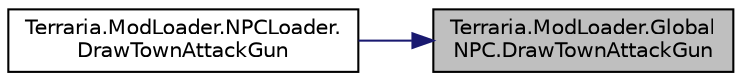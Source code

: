 digraph "Terraria.ModLoader.GlobalNPC.DrawTownAttackGun"
{
 // LATEX_PDF_SIZE
  edge [fontname="Helvetica",fontsize="10",labelfontname="Helvetica",labelfontsize="10"];
  node [fontname="Helvetica",fontsize="10",shape=record];
  rankdir="RL";
  Node1 [label="Terraria.ModLoader.Global\lNPC.DrawTownAttackGun",height=0.2,width=0.4,color="black", fillcolor="grey75", style="filled", fontcolor="black",tooltip="Allows you to customize how a town NPC's weapon is drawn when the NPC is shooting (the NPC must have ..."];
  Node1 -> Node2 [dir="back",color="midnightblue",fontsize="10",style="solid",fontname="Helvetica"];
  Node2 [label="Terraria.ModLoader.NPCLoader.\lDrawTownAttackGun",height=0.2,width=0.4,color="black", fillcolor="white", style="filled",URL="$class_terraria_1_1_mod_loader_1_1_n_p_c_loader.html#a27c5e949870baf11ceee684e69e0a304",tooltip=" "];
}
